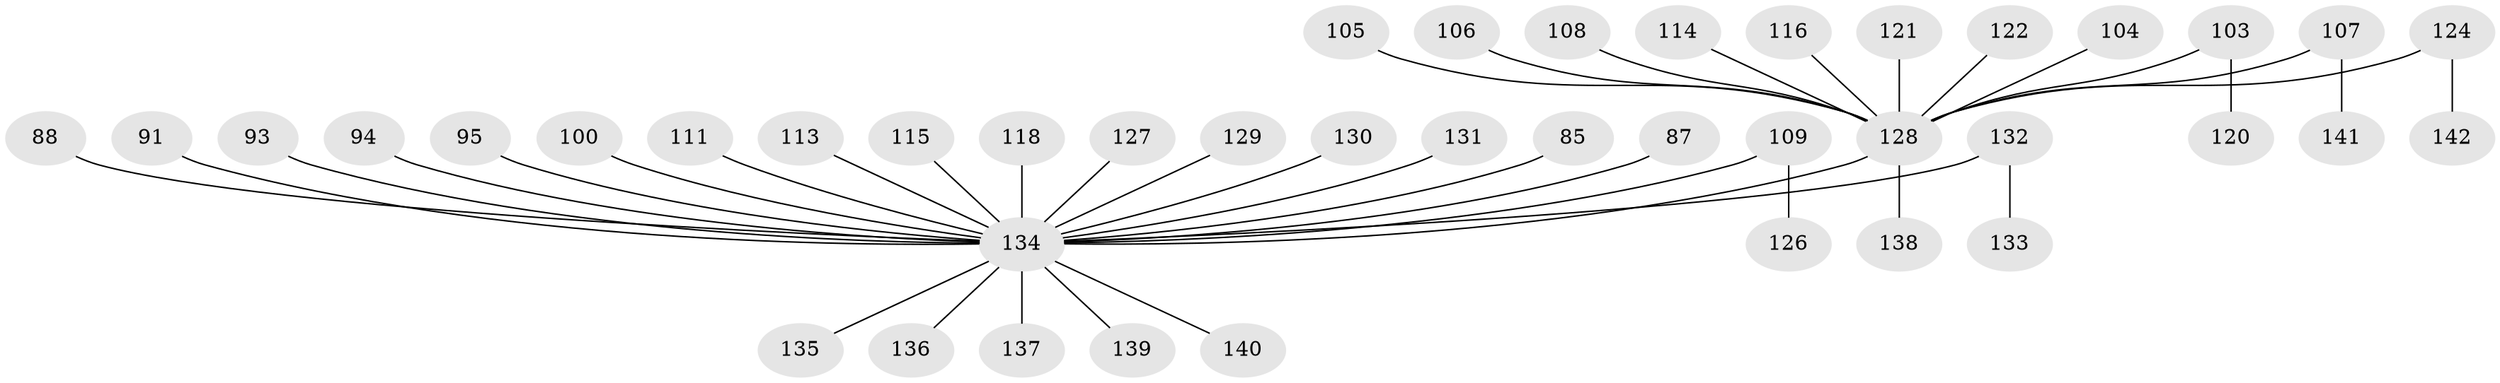 // original degree distribution, {5: 0.028169014084507043, 9: 0.007042253521126761, 6: 0.02112676056338028, 4: 0.056338028169014086, 2: 0.2746478873239437, 11: 0.007042253521126761, 3: 0.09859154929577464, 1: 0.5070422535211268}
// Generated by graph-tools (version 1.1) at 2025/55/03/04/25 21:55:39]
// undirected, 42 vertices, 41 edges
graph export_dot {
graph [start="1"]
  node [color=gray90,style=filled];
  85;
  87;
  88;
  91;
  93 [super="+56"];
  94;
  95;
  100;
  103;
  104;
  105;
  106;
  107;
  108;
  109;
  111;
  113 [super="+71"];
  114;
  115;
  116;
  118;
  120;
  121;
  122;
  124 [super="+68"];
  126;
  127;
  128 [super="+61+53+54+64+69+77+78+99"];
  129;
  130;
  131;
  132 [super="+125"];
  133;
  134 [super="+72+49+40+110+15+17+62+90+31+43+75+52+65+67+119+76+74+79+92+96+86+97+80+98+101+82+83+84"];
  135;
  136;
  137;
  138;
  139;
  140 [super="+57"];
  141;
  142;
  85 -- 134;
  87 -- 134;
  88 -- 134;
  91 -- 134;
  93 -- 134;
  94 -- 134;
  95 -- 134;
  100 -- 134;
  103 -- 120;
  103 -- 128;
  104 -- 128;
  105 -- 128;
  106 -- 128;
  107 -- 141;
  107 -- 128;
  108 -- 128;
  109 -- 126;
  109 -- 134;
  111 -- 134;
  113 -- 134;
  114 -- 128;
  115 -- 134;
  116 -- 128;
  118 -- 134;
  121 -- 128;
  122 -- 128;
  124 -- 142;
  124 -- 128;
  127 -- 134;
  128 -- 134;
  128 -- 138;
  129 -- 134;
  130 -- 134;
  131 -- 134;
  132 -- 133;
  132 -- 134;
  134 -- 136;
  134 -- 137;
  134 -- 140;
  134 -- 135;
  134 -- 139;
}
